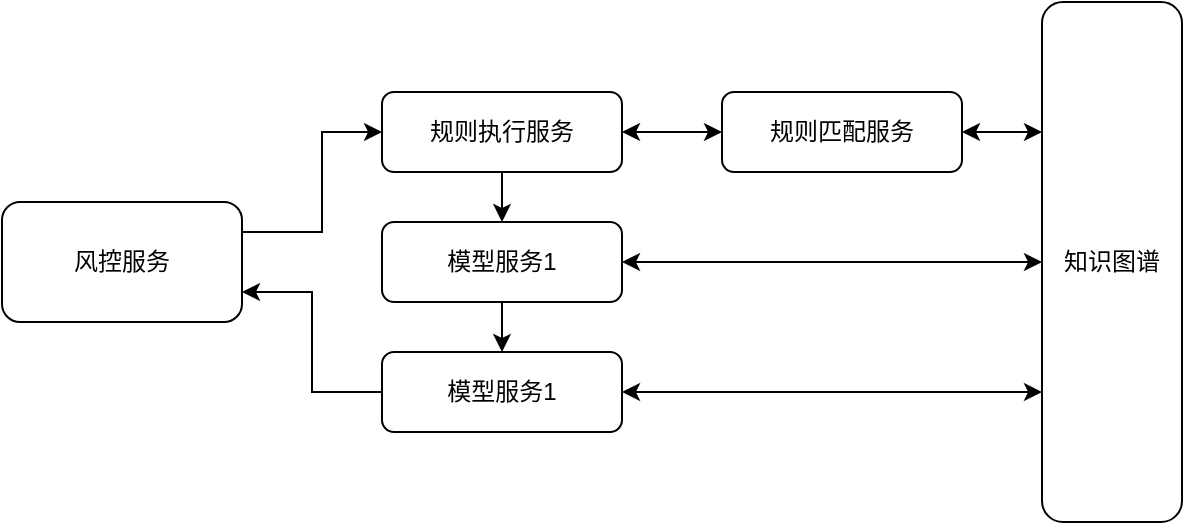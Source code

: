 <mxfile version="20.2.0" type="github">
  <diagram id="ziywDRYvMt0MdyH9GN9u" name="第 1 页">
    <mxGraphModel dx="1297" dy="841" grid="1" gridSize="10" guides="1" tooltips="1" connect="1" arrows="1" fold="1" page="1" pageScale="1" pageWidth="850" pageHeight="1100" math="0" shadow="0">
      <root>
        <mxCell id="0" />
        <mxCell id="1" parent="0" />
        <mxCell id="awqgHAb5KxMPYE8IUojQ-2" value="规则执行服务" style="rounded=1;whiteSpace=wrap;html=1;" vertex="1" parent="1">
          <mxGeometry x="270" y="165" width="120" height="40" as="geometry" />
        </mxCell>
        <mxCell id="awqgHAb5KxMPYE8IUojQ-7" value="规则匹配服务" style="rounded=1;whiteSpace=wrap;html=1;" vertex="1" parent="1">
          <mxGeometry x="440" y="165" width="120" height="40" as="geometry" />
        </mxCell>
        <mxCell id="awqgHAb5KxMPYE8IUojQ-8" value="" style="group" vertex="1" connectable="0" parent="1">
          <mxGeometry x="270" y="230" width="120" height="40" as="geometry" />
        </mxCell>
        <mxCell id="awqgHAb5KxMPYE8IUojQ-1" value="模型服务1" style="rounded=1;whiteSpace=wrap;html=1;" vertex="1" parent="awqgHAb5KxMPYE8IUojQ-8">
          <mxGeometry width="120" height="40" as="geometry" />
        </mxCell>
        <mxCell id="awqgHAb5KxMPYE8IUojQ-10" value="风控服务" style="rounded=1;whiteSpace=wrap;html=1;" vertex="1" parent="1">
          <mxGeometry x="80" y="220" width="120" height="60" as="geometry" />
        </mxCell>
        <mxCell id="awqgHAb5KxMPYE8IUojQ-11" value="" style="edgeStyle=elbowEdgeStyle;elbow=horizontal;endArrow=classic;html=1;rounded=0;entryX=0;entryY=0.5;entryDx=0;entryDy=0;exitX=1;exitY=0.25;exitDx=0;exitDy=0;" edge="1" parent="1" source="awqgHAb5KxMPYE8IUojQ-10" target="awqgHAb5KxMPYE8IUojQ-2">
          <mxGeometry width="50" height="50" relative="1" as="geometry">
            <mxPoint x="220" y="300" as="sourcePoint" />
            <mxPoint x="270" y="250" as="targetPoint" />
            <Array as="points">
              <mxPoint x="240" y="220" />
            </Array>
          </mxGeometry>
        </mxCell>
        <mxCell id="awqgHAb5KxMPYE8IUojQ-12" value="" style="endArrow=classic;html=1;rounded=0;exitX=0.5;exitY=1;exitDx=0;exitDy=0;entryX=0.5;entryY=0;entryDx=0;entryDy=0;" edge="1" parent="1" source="awqgHAb5KxMPYE8IUojQ-2" target="awqgHAb5KxMPYE8IUojQ-1">
          <mxGeometry width="50" height="50" relative="1" as="geometry">
            <mxPoint x="280" y="390" as="sourcePoint" />
            <mxPoint x="330" y="261" as="targetPoint" />
          </mxGeometry>
        </mxCell>
        <mxCell id="awqgHAb5KxMPYE8IUojQ-13" value="" style="endArrow=classic;startArrow=classic;html=1;rounded=0;entryX=0;entryY=0.5;entryDx=0;entryDy=0;exitX=1;exitY=0.5;exitDx=0;exitDy=0;" edge="1" parent="1" source="awqgHAb5KxMPYE8IUojQ-2" target="awqgHAb5KxMPYE8IUojQ-7">
          <mxGeometry width="50" height="50" relative="1" as="geometry">
            <mxPoint x="280" y="390" as="sourcePoint" />
            <mxPoint x="330" y="340" as="targetPoint" />
          </mxGeometry>
        </mxCell>
        <mxCell id="awqgHAb5KxMPYE8IUojQ-14" value="知识图谱" style="rounded=1;whiteSpace=wrap;html=1;" vertex="1" parent="1">
          <mxGeometry x="600" y="120" width="70" height="260" as="geometry" />
        </mxCell>
        <mxCell id="awqgHAb5KxMPYE8IUojQ-17" value="" style="endArrow=classic;startArrow=classic;html=1;rounded=0;exitX=1;exitY=0.5;exitDx=0;exitDy=0;" edge="1" parent="1" source="awqgHAb5KxMPYE8IUojQ-1" target="awqgHAb5KxMPYE8IUojQ-14">
          <mxGeometry width="50" height="50" relative="1" as="geometry">
            <mxPoint x="390" y="300" as="sourcePoint" />
            <mxPoint x="430" y="340" as="targetPoint" />
          </mxGeometry>
        </mxCell>
        <mxCell id="awqgHAb5KxMPYE8IUojQ-19" value="" style="edgeStyle=elbowEdgeStyle;elbow=horizontal;endArrow=classic;html=1;rounded=0;entryX=1;entryY=0.75;entryDx=0;entryDy=0;exitX=0;exitY=0.5;exitDx=0;exitDy=0;" edge="1" parent="1" source="awqgHAb5KxMPYE8IUojQ-21" target="awqgHAb5KxMPYE8IUojQ-10">
          <mxGeometry width="50" height="50" relative="1" as="geometry">
            <mxPoint x="270" y="300" as="sourcePoint" />
            <mxPoint x="430" y="340" as="targetPoint" />
          </mxGeometry>
        </mxCell>
        <mxCell id="awqgHAb5KxMPYE8IUojQ-20" value="" style="group" vertex="1" connectable="0" parent="1">
          <mxGeometry x="270" y="295" width="120" height="40" as="geometry" />
        </mxCell>
        <mxCell id="awqgHAb5KxMPYE8IUojQ-21" value="模型服务1" style="rounded=1;whiteSpace=wrap;html=1;" vertex="1" parent="awqgHAb5KxMPYE8IUojQ-20">
          <mxGeometry width="120" height="40" as="geometry" />
        </mxCell>
        <mxCell id="awqgHAb5KxMPYE8IUojQ-22" value="" style="endArrow=classic;startArrow=classic;html=1;rounded=0;entryX=0;entryY=0.75;entryDx=0;entryDy=0;" edge="1" parent="1" source="awqgHAb5KxMPYE8IUojQ-21" target="awqgHAb5KxMPYE8IUojQ-14">
          <mxGeometry width="50" height="50" relative="1" as="geometry">
            <mxPoint x="400" y="260" as="sourcePoint" />
            <mxPoint x="610" y="260" as="targetPoint" />
          </mxGeometry>
        </mxCell>
        <mxCell id="awqgHAb5KxMPYE8IUojQ-23" value="" style="endArrow=classic;startArrow=classic;html=1;rounded=0;exitX=1;exitY=0.5;exitDx=0;exitDy=0;entryX=0;entryY=0.25;entryDx=0;entryDy=0;" edge="1" parent="1" source="awqgHAb5KxMPYE8IUojQ-7" target="awqgHAb5KxMPYE8IUojQ-14">
          <mxGeometry width="50" height="50" relative="1" as="geometry">
            <mxPoint x="400" y="260" as="sourcePoint" />
            <mxPoint x="610" y="260" as="targetPoint" />
          </mxGeometry>
        </mxCell>
        <mxCell id="awqgHAb5KxMPYE8IUojQ-24" value="" style="endArrow=classic;html=1;rounded=0;exitX=0.5;exitY=1;exitDx=0;exitDy=0;entryX=0.5;entryY=0;entryDx=0;entryDy=0;" edge="1" parent="1" source="awqgHAb5KxMPYE8IUojQ-1" target="awqgHAb5KxMPYE8IUojQ-21">
          <mxGeometry width="50" height="50" relative="1" as="geometry">
            <mxPoint x="340" y="215" as="sourcePoint" />
            <mxPoint x="340" y="240" as="targetPoint" />
          </mxGeometry>
        </mxCell>
      </root>
    </mxGraphModel>
  </diagram>
</mxfile>
